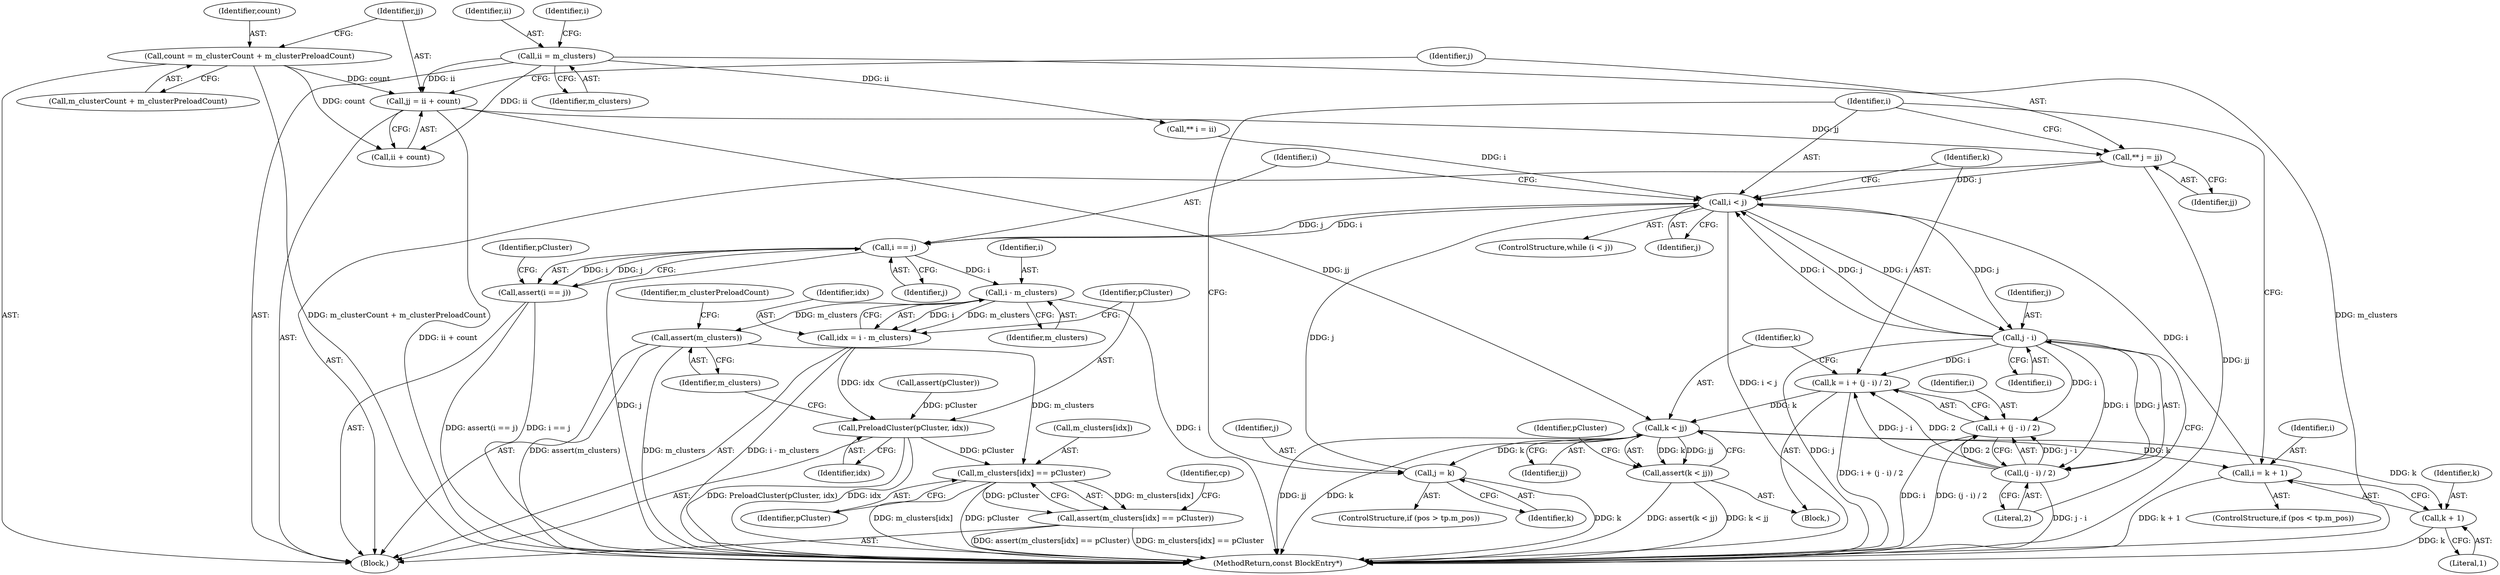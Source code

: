 digraph "1_Android_04839626ed859623901ebd3a5fd483982186b59d_50@integer" {
"1000118" [label="(Call,jj = ii + count)"];
"1000105" [label="(Call,ii = m_clusters)"];
"1000113" [label="(Call,count = m_clusterCount + m_clusterPreloadCount)"];
"1000124" [label="(Call,** j = jj)"];
"1000128" [label="(Call,i < j)"];
"1000137" [label="(Call,j - i)"];
"1000132" [label="(Call,k = i + (j - i) / 2)"];
"1000142" [label="(Call,k < jj)"];
"1000141" [label="(Call,assert(k < jj))"];
"1000165" [label="(Call,i = k + 1)"];
"1000167" [label="(Call,k + 1)"];
"1000177" [label="(Call,j = k)"];
"1000134" [label="(Call,i + (j - i) / 2)"];
"1000136" [label="(Call,(j - i) / 2)"];
"1000186" [label="(Call,i == j)"];
"1000185" [label="(Call,assert(i == j))"];
"1000203" [label="(Call,i - m_clusters)"];
"1000201" [label="(Call,idx = i - m_clusters)"];
"1000206" [label="(Call,PreloadCluster(pCluster, idx))"];
"1000216" [label="(Call,m_clusters[idx] == pCluster)"];
"1000215" [label="(Call,assert(m_clusters[idx] == pCluster))"];
"1000209" [label="(Call,assert(m_clusters))"];
"1000136" [label="(Call,(j - i) / 2)"];
"1000165" [label="(Call,i = k + 1)"];
"1000213" [label="(Identifier,m_clusterPreloadCount)"];
"1000104" [label="(Block,)"];
"1000105" [label="(Call,ii = m_clusters)"];
"1000113" [label="(Call,count = m_clusterCount + m_clusterPreloadCount)"];
"1000126" [label="(Identifier,jj)"];
"1000205" [label="(Identifier,m_clusters)"];
"1000185" [label="(Call,assert(i == j))"];
"1000171" [label="(ControlStructure,if (pos > tp.m_pos))"];
"1000135" [label="(Identifier,i)"];
"1000159" [label="(ControlStructure,if (pos < tp.m_pos))"];
"1000124" [label="(Call,** j = jj)"];
"1000177" [label="(Call,j = k)"];
"1000143" [label="(Identifier,k)"];
"1000179" [label="(Identifier,k)"];
"1000198" [label="(Call,assert(pCluster))"];
"1000119" [label="(Identifier,jj)"];
"1000133" [label="(Identifier,k)"];
"1000167" [label="(Call,k + 1)"];
"1000134" [label="(Call,i + (j - i) / 2)"];
"1000138" [label="(Identifier,j)"];
"1000120" [label="(Call,ii + count)"];
"1000169" [label="(Literal,1)"];
"1000129" [label="(Identifier,i)"];
"1000201" [label="(Call,idx = i - m_clusters)"];
"1000187" [label="(Identifier,i)"];
"1000127" [label="(ControlStructure,while (i < j))"];
"1000178" [label="(Identifier,j)"];
"1000166" [label="(Identifier,i)"];
"1000110" [label="(Identifier,i)"];
"1000186" [label="(Call,i == j)"];
"1000215" [label="(Call,assert(m_clusters[idx] == pCluster))"];
"1000168" [label="(Identifier,k)"];
"1000131" [label="(Block,)"];
"1000146" [label="(Identifier,pCluster)"];
"1000106" [label="(Identifier,ii)"];
"1000128" [label="(Call,i < j)"];
"1000139" [label="(Identifier,i)"];
"1000217" [label="(Call,m_clusters[idx])"];
"1000188" [label="(Identifier,j)"];
"1000190" [label="(Identifier,pCluster)"];
"1000207" [label="(Identifier,pCluster)"];
"1000202" [label="(Identifier,idx)"];
"1000220" [label="(Identifier,pCluster)"];
"1000209" [label="(Call,assert(m_clusters))"];
"1000140" [label="(Literal,2)"];
"1000142" [label="(Call,k < jj)"];
"1000125" [label="(Identifier,j)"];
"1000137" [label="(Call,j - i)"];
"1000210" [label="(Identifier,m_clusters)"];
"1000114" [label="(Identifier,count)"];
"1000132" [label="(Call,k = i + (j - i) / 2)"];
"1000208" [label="(Identifier,idx)"];
"1000115" [label="(Call,m_clusterCount + m_clusterPreloadCount)"];
"1000203" [label="(Call,i - m_clusters)"];
"1000216" [label="(Call,m_clusters[idx] == pCluster)"];
"1000225" [label="(MethodReturn,const BlockEntry*)"];
"1000141" [label="(Call,assert(k < jj))"];
"1000118" [label="(Call,jj = ii + count)"];
"1000130" [label="(Identifier,j)"];
"1000144" [label="(Identifier,jj)"];
"1000204" [label="(Identifier,i)"];
"1000206" [label="(Call,PreloadCluster(pCluster, idx))"];
"1000109" [label="(Call,** i = ii)"];
"1000107" [label="(Identifier,m_clusters)"];
"1000223" [label="(Identifier,cp)"];
"1000118" -> "1000104"  [label="AST: "];
"1000118" -> "1000120"  [label="CFG: "];
"1000119" -> "1000118"  [label="AST: "];
"1000120" -> "1000118"  [label="AST: "];
"1000125" -> "1000118"  [label="CFG: "];
"1000118" -> "1000225"  [label="DDG: ii + count"];
"1000105" -> "1000118"  [label="DDG: ii"];
"1000113" -> "1000118"  [label="DDG: count"];
"1000118" -> "1000124"  [label="DDG: jj"];
"1000118" -> "1000142"  [label="DDG: jj"];
"1000105" -> "1000104"  [label="AST: "];
"1000105" -> "1000107"  [label="CFG: "];
"1000106" -> "1000105"  [label="AST: "];
"1000107" -> "1000105"  [label="AST: "];
"1000110" -> "1000105"  [label="CFG: "];
"1000105" -> "1000225"  [label="DDG: m_clusters"];
"1000105" -> "1000109"  [label="DDG: ii"];
"1000105" -> "1000120"  [label="DDG: ii"];
"1000113" -> "1000104"  [label="AST: "];
"1000113" -> "1000115"  [label="CFG: "];
"1000114" -> "1000113"  [label="AST: "];
"1000115" -> "1000113"  [label="AST: "];
"1000119" -> "1000113"  [label="CFG: "];
"1000113" -> "1000225"  [label="DDG: m_clusterCount + m_clusterPreloadCount"];
"1000113" -> "1000120"  [label="DDG: count"];
"1000124" -> "1000104"  [label="AST: "];
"1000124" -> "1000126"  [label="CFG: "];
"1000125" -> "1000124"  [label="AST: "];
"1000126" -> "1000124"  [label="AST: "];
"1000129" -> "1000124"  [label="CFG: "];
"1000124" -> "1000225"  [label="DDG: jj"];
"1000124" -> "1000128"  [label="DDG: j"];
"1000128" -> "1000127"  [label="AST: "];
"1000128" -> "1000130"  [label="CFG: "];
"1000129" -> "1000128"  [label="AST: "];
"1000130" -> "1000128"  [label="AST: "];
"1000133" -> "1000128"  [label="CFG: "];
"1000187" -> "1000128"  [label="CFG: "];
"1000128" -> "1000225"  [label="DDG: i < j"];
"1000165" -> "1000128"  [label="DDG: i"];
"1000109" -> "1000128"  [label="DDG: i"];
"1000137" -> "1000128"  [label="DDG: i"];
"1000137" -> "1000128"  [label="DDG: j"];
"1000177" -> "1000128"  [label="DDG: j"];
"1000128" -> "1000137"  [label="DDG: j"];
"1000128" -> "1000137"  [label="DDG: i"];
"1000128" -> "1000186"  [label="DDG: i"];
"1000128" -> "1000186"  [label="DDG: j"];
"1000137" -> "1000136"  [label="AST: "];
"1000137" -> "1000139"  [label="CFG: "];
"1000138" -> "1000137"  [label="AST: "];
"1000139" -> "1000137"  [label="AST: "];
"1000140" -> "1000137"  [label="CFG: "];
"1000137" -> "1000225"  [label="DDG: j"];
"1000137" -> "1000132"  [label="DDG: i"];
"1000137" -> "1000134"  [label="DDG: i"];
"1000137" -> "1000136"  [label="DDG: j"];
"1000137" -> "1000136"  [label="DDG: i"];
"1000132" -> "1000131"  [label="AST: "];
"1000132" -> "1000134"  [label="CFG: "];
"1000133" -> "1000132"  [label="AST: "];
"1000134" -> "1000132"  [label="AST: "];
"1000143" -> "1000132"  [label="CFG: "];
"1000132" -> "1000225"  [label="DDG: i + (j - i) / 2"];
"1000136" -> "1000132"  [label="DDG: j - i"];
"1000136" -> "1000132"  [label="DDG: 2"];
"1000132" -> "1000142"  [label="DDG: k"];
"1000142" -> "1000141"  [label="AST: "];
"1000142" -> "1000144"  [label="CFG: "];
"1000143" -> "1000142"  [label="AST: "];
"1000144" -> "1000142"  [label="AST: "];
"1000141" -> "1000142"  [label="CFG: "];
"1000142" -> "1000225"  [label="DDG: jj"];
"1000142" -> "1000225"  [label="DDG: k"];
"1000142" -> "1000141"  [label="DDG: k"];
"1000142" -> "1000141"  [label="DDG: jj"];
"1000142" -> "1000165"  [label="DDG: k"];
"1000142" -> "1000167"  [label="DDG: k"];
"1000142" -> "1000177"  [label="DDG: k"];
"1000141" -> "1000131"  [label="AST: "];
"1000146" -> "1000141"  [label="CFG: "];
"1000141" -> "1000225"  [label="DDG: k < jj"];
"1000141" -> "1000225"  [label="DDG: assert(k < jj)"];
"1000165" -> "1000159"  [label="AST: "];
"1000165" -> "1000167"  [label="CFG: "];
"1000166" -> "1000165"  [label="AST: "];
"1000167" -> "1000165"  [label="AST: "];
"1000129" -> "1000165"  [label="CFG: "];
"1000165" -> "1000225"  [label="DDG: k + 1"];
"1000167" -> "1000169"  [label="CFG: "];
"1000168" -> "1000167"  [label="AST: "];
"1000169" -> "1000167"  [label="AST: "];
"1000167" -> "1000225"  [label="DDG: k"];
"1000177" -> "1000171"  [label="AST: "];
"1000177" -> "1000179"  [label="CFG: "];
"1000178" -> "1000177"  [label="AST: "];
"1000179" -> "1000177"  [label="AST: "];
"1000129" -> "1000177"  [label="CFG: "];
"1000177" -> "1000225"  [label="DDG: k"];
"1000134" -> "1000136"  [label="CFG: "];
"1000135" -> "1000134"  [label="AST: "];
"1000136" -> "1000134"  [label="AST: "];
"1000134" -> "1000225"  [label="DDG: i"];
"1000134" -> "1000225"  [label="DDG: (j - i) / 2"];
"1000136" -> "1000134"  [label="DDG: j - i"];
"1000136" -> "1000134"  [label="DDG: 2"];
"1000136" -> "1000140"  [label="CFG: "];
"1000140" -> "1000136"  [label="AST: "];
"1000136" -> "1000225"  [label="DDG: j - i"];
"1000186" -> "1000185"  [label="AST: "];
"1000186" -> "1000188"  [label="CFG: "];
"1000187" -> "1000186"  [label="AST: "];
"1000188" -> "1000186"  [label="AST: "];
"1000185" -> "1000186"  [label="CFG: "];
"1000186" -> "1000225"  [label="DDG: j"];
"1000186" -> "1000185"  [label="DDG: i"];
"1000186" -> "1000185"  [label="DDG: j"];
"1000186" -> "1000203"  [label="DDG: i"];
"1000185" -> "1000104"  [label="AST: "];
"1000190" -> "1000185"  [label="CFG: "];
"1000185" -> "1000225"  [label="DDG: assert(i == j)"];
"1000185" -> "1000225"  [label="DDG: i == j"];
"1000203" -> "1000201"  [label="AST: "];
"1000203" -> "1000205"  [label="CFG: "];
"1000204" -> "1000203"  [label="AST: "];
"1000205" -> "1000203"  [label="AST: "];
"1000201" -> "1000203"  [label="CFG: "];
"1000203" -> "1000225"  [label="DDG: i"];
"1000203" -> "1000201"  [label="DDG: i"];
"1000203" -> "1000201"  [label="DDG: m_clusters"];
"1000203" -> "1000209"  [label="DDG: m_clusters"];
"1000201" -> "1000104"  [label="AST: "];
"1000202" -> "1000201"  [label="AST: "];
"1000207" -> "1000201"  [label="CFG: "];
"1000201" -> "1000225"  [label="DDG: i - m_clusters"];
"1000201" -> "1000206"  [label="DDG: idx"];
"1000206" -> "1000104"  [label="AST: "];
"1000206" -> "1000208"  [label="CFG: "];
"1000207" -> "1000206"  [label="AST: "];
"1000208" -> "1000206"  [label="AST: "];
"1000210" -> "1000206"  [label="CFG: "];
"1000206" -> "1000225"  [label="DDG: PreloadCluster(pCluster, idx)"];
"1000206" -> "1000225"  [label="DDG: idx"];
"1000198" -> "1000206"  [label="DDG: pCluster"];
"1000206" -> "1000216"  [label="DDG: pCluster"];
"1000216" -> "1000215"  [label="AST: "];
"1000216" -> "1000220"  [label="CFG: "];
"1000217" -> "1000216"  [label="AST: "];
"1000220" -> "1000216"  [label="AST: "];
"1000215" -> "1000216"  [label="CFG: "];
"1000216" -> "1000225"  [label="DDG: m_clusters[idx]"];
"1000216" -> "1000225"  [label="DDG: pCluster"];
"1000216" -> "1000215"  [label="DDG: m_clusters[idx]"];
"1000216" -> "1000215"  [label="DDG: pCluster"];
"1000209" -> "1000216"  [label="DDG: m_clusters"];
"1000215" -> "1000104"  [label="AST: "];
"1000223" -> "1000215"  [label="CFG: "];
"1000215" -> "1000225"  [label="DDG: m_clusters[idx] == pCluster"];
"1000215" -> "1000225"  [label="DDG: assert(m_clusters[idx] == pCluster)"];
"1000209" -> "1000104"  [label="AST: "];
"1000209" -> "1000210"  [label="CFG: "];
"1000210" -> "1000209"  [label="AST: "];
"1000213" -> "1000209"  [label="CFG: "];
"1000209" -> "1000225"  [label="DDG: assert(m_clusters)"];
"1000209" -> "1000225"  [label="DDG: m_clusters"];
}
